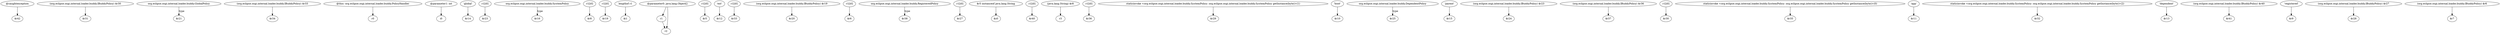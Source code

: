 digraph g {
0[label="@caughtexception"]
1[label="$r42"]
0->1[label=""]
2[label="(org.eclipse.osgi.internal.loader.buddy.IBuddyPolicy) $r30"]
3[label="$r31"]
2->3[label=""]
4[label="org.eclipse.osgi.internal.loader.buddy.GlobalPolicy"]
5[label="$r21"]
4->5[label="type"]
6[label="(org.eclipse.osgi.internal.loader.buddy.IBuddyPolicy) $r33"]
7[label="$r34"]
6->7[label=""]
8[label="@this: org.eclipse.osgi.internal.loader.buddy.PolicyHandler"]
9[label="r0"]
8->9[label=""]
10[label="@parameter1: int"]
11[label="i0"]
10->11[label=""]
12[label="'global'"]
13[label="$r14"]
12->13[label=""]
14[label="r1[i0]"]
15[label="$r23"]
14->15[label=""]
16[label="org.eclipse.osgi.internal.loader.buddy.SystemPolicy"]
17[label="$r16"]
16->17[label="type"]
18[label="r1[i0]"]
19[label="$r8"]
18->19[label=""]
20[label="r1[i0]"]
21[label="$r19"]
20->21[label=""]
22[label="lengthof r1"]
23[label="$i1"]
22->23[label=""]
24[label="@parameter0: java.lang.Object[]"]
25[label="r1"]
24->25[label=""]
26[label="r1[i0]"]
27[label="$r5"]
26->27[label=""]
28[label="'ext'"]
29[label="$r12"]
28->29[label=""]
30[label="r1[i0]"]
31[label="$r33"]
30->31[label=""]
32[label="(org.eclipse.osgi.internal.loader.buddy.IBuddyPolicy) $r19"]
33[label="$r20"]
32->33[label=""]
34[label="r1[i0]"]
35[label="$r6"]
34->35[label=""]
36[label="org.eclipse.osgi.internal.loader.buddy.RegisteredPolicy"]
37[label="$r38"]
36->37[label="type"]
38[label="r1[i0]"]
39[label="$r27"]
38->39[label=""]
40[label="$r5 instanceof java.lang.String"]
41[label="$z0"]
40->41[label=""]
42[label="r1[i0]"]
43[label="$r40"]
42->43[label=""]
44[label="(java.lang.String) $r8"]
45[label="r3"]
44->45[label=""]
46[label="r1[i0]"]
47[label="$r36"]
46->47[label=""]
48[label="staticinvoke <org.eclipse.osgi.internal.loader.buddy.SystemPolicy: org.eclipse.osgi.internal.loader.buddy.SystemPolicy getInstance(byte)>(1)"]
49[label="$r29"]
48->49[label=""]
50[label="'boot'"]
51[label="$r10"]
50->51[label=""]
52[label="org.eclipse.osgi.internal.loader.buddy.DependentPolicy"]
53[label="$r25"]
52->53[label="type"]
54[label="'parent'"]
55[label="$r15"]
54->55[label=""]
56[label="(org.eclipse.osgi.internal.loader.buddy.IBuddyPolicy) $r23"]
57[label="$r24"]
56->57[label=""]
58[label="(org.eclipse.osgi.internal.loader.buddy.IBuddyPolicy) $r36"]
59[label="$r37"]
58->59[label=""]
60[label="r1[i0]"]
61[label="$r30"]
60->61[label=""]
62[label="staticinvoke <org.eclipse.osgi.internal.loader.buddy.SystemPolicy: org.eclipse.osgi.internal.loader.buddy.SystemPolicy getInstance(byte)>(0)"]
63[label="$r35"]
62->63[label=""]
64[label="'app'"]
65[label="$r11"]
64->65[label=""]
66[label="staticinvoke <org.eclipse.osgi.internal.loader.buddy.SystemPolicy: org.eclipse.osgi.internal.loader.buddy.SystemPolicy getInstance(byte)>(2)"]
67[label="$r32"]
66->67[label=""]
68[label="'dependent'"]
69[label="$r13"]
68->69[label=""]
70[label="(org.eclipse.osgi.internal.loader.buddy.IBuddyPolicy) $r40"]
71[label="$r41"]
70->71[label=""]
72[label="'registered'"]
73[label="$r9"]
72->73[label=""]
74[label="r2"]
25->74[label=""]
24->74[label=""]
75[label="(org.eclipse.osgi.internal.loader.buddy.IBuddyPolicy) $r27"]
76[label="$r28"]
75->76[label=""]
77[label="(org.eclipse.osgi.internal.loader.buddy.IBuddyPolicy) $r6"]
78[label="$r7"]
77->78[label=""]
}